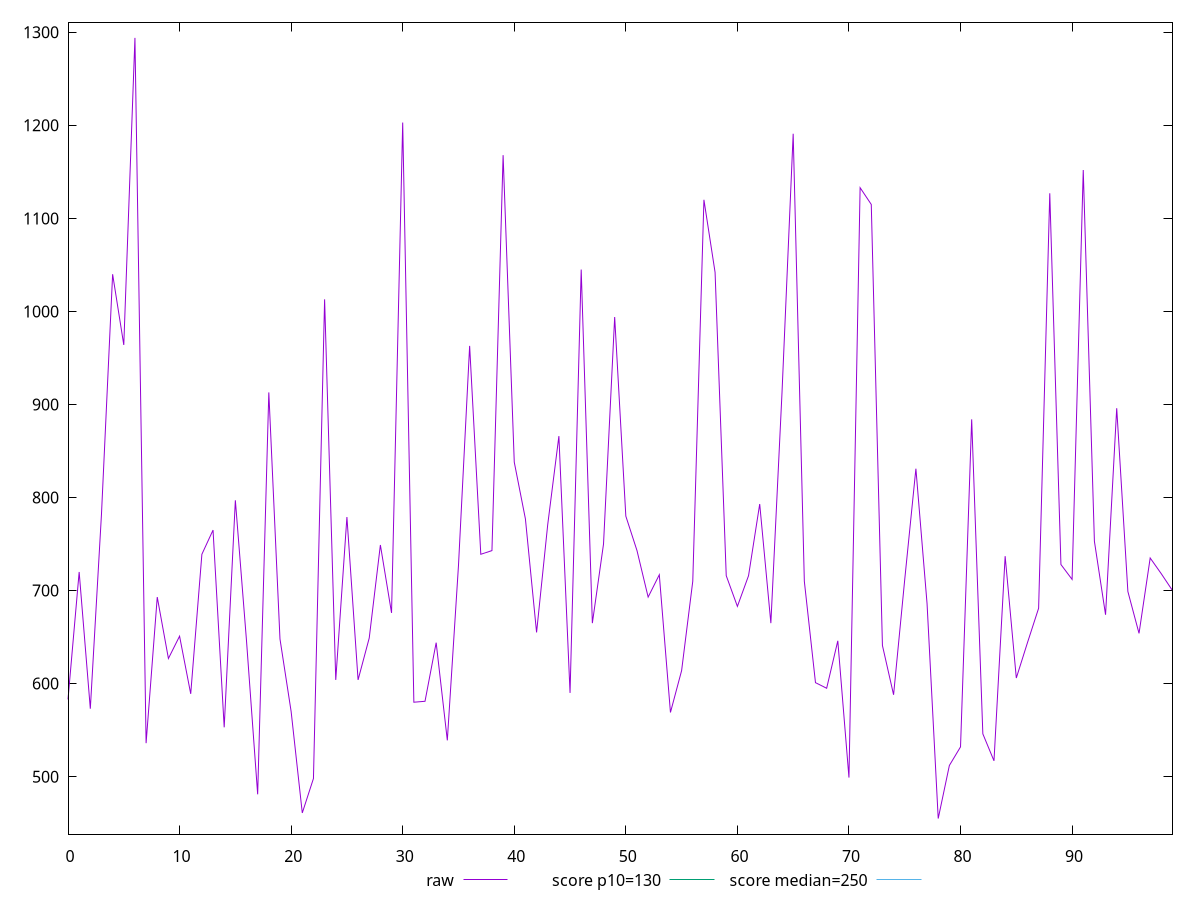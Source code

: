 reset

$raw <<EOF
0 583
1 720
2 573
3 781.9999999999991
4 1040
5 964
6 1293.999999999999
7 536
8 693
9 627
10 651
11 589
12 739
13 765
14 553.0000000000009
15 797
16 646
17 481
18 913
19 648
20 569.9999999999991
21 461
22 498
23 1013
24 604
25 779
26 604
27 648.9999999999991
28 749.0000000000009
29 676
30 1203
31 580
32 581
33 644
34 538.9999999999991
35 727
36 963
37 739
38 743
39 1168
40 838
41 777
42 655
43 771
44 866
45 590
46 1045
47 665
48 749.9999999999991
49 994
50 780
51 743
52 693
53 717
54 569
55 614
56 710
57 1120
58 1042
59 716
60 683
61 716
62 793
63 665
64 913
65 1191
66 710
67 601
68 595
69 646
70 499
71 1132.999999999999
72 1115
73 641
74 587.9999999999991
75 712
76 831
77 686
78 455
79 512
80 532
81 883.9999999999991
82 546
83 517
84 737
85 606
86 644
87 681
88 1127
89 728
90 712
91 1152.0000000000018
92 753
93 674
94 896
95 699
96 654
97 735
98 718.0000000000009
99 700.0000000000009
EOF

set key outside below
set xrange [0:99]
set yrange [438.22:1310.779999999999]
set trange [438.22:1310.779999999999]
set terminal svg size 640, 500 enhanced background rgb 'white'
set output "reports/report_00028_2021-02-24T12-49-42.674Z/max-potential-fid/samples/astro/raw/values.svg"

plot $raw title "raw" with line, \
     130 title "score p10=130", \
     250 title "score median=250"

reset
